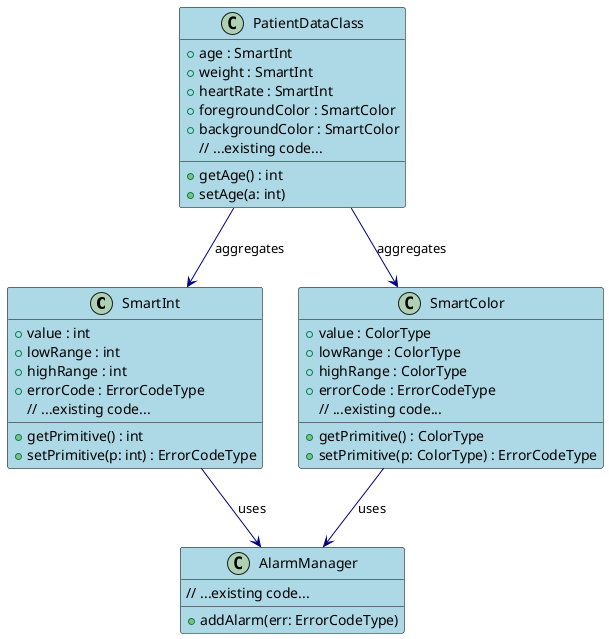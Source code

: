 @startuml SmartDataPattern_ClassDiagram

skinparam class {
    BackgroundColor LightBlue
    ArrowColor Navy
    BorderColor Black
}

class SmartInt {
    + value : int
    + lowRange : int
    + highRange : int
    + errorCode : ErrorCodeType
    + getPrimitive() : int
    + setPrimitive(p: int) : ErrorCodeType
    // ...existing code...
}

class SmartColor {
    + value : ColorType
    + lowRange : ColorType
    + highRange : ColorType
    + errorCode : ErrorCodeType
    + getPrimitive() : ColorType
    + setPrimitive(p: ColorType) : ErrorCodeType
    // ...existing code...
}

class AlarmManager {
    + addAlarm(err: ErrorCodeType)
    // ...existing code...
}

class PatientDataClass {
    + age : SmartInt
    + weight : SmartInt
    + heartRate : SmartInt
    + foregroundColor : SmartColor
    + backgroundColor : SmartColor
    + getAge() : int
    + setAge(a: int)
    // ...existing code...
}

SmartInt --> AlarmManager : uses
SmartColor --> AlarmManager : uses
PatientDataClass --> SmartInt : aggregates
PatientDataClass --> SmartColor : aggregates

@enduml
